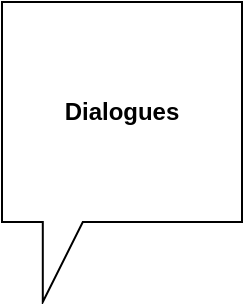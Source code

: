 <mxfile version="24.0.6" type="github">
  <diagram name="第 1 页" id="G8CixaVr8PnL_Jj4iAKf">
    <mxGraphModel dx="1220" dy="713" grid="1" gridSize="10" guides="1" tooltips="1" connect="1" arrows="1" fold="1" page="1" pageScale="1" pageWidth="827" pageHeight="1169" math="0" shadow="0">
      <root>
        <mxCell id="0" />
        <mxCell id="1" parent="0" />
        <mxCell id="1oh_xGEBcgF_zcGnsKzx-3" value="&lt;b&gt;Dialogues&lt;/b&gt;" style="shape=callout;whiteSpace=wrap;html=1;perimeter=calloutPerimeter;size=40;position=0.17;position2=0.17;base=20;" vertex="1" parent="1">
          <mxGeometry x="90" y="330" width="120" height="150" as="geometry" />
        </mxCell>
      </root>
    </mxGraphModel>
  </diagram>
</mxfile>
